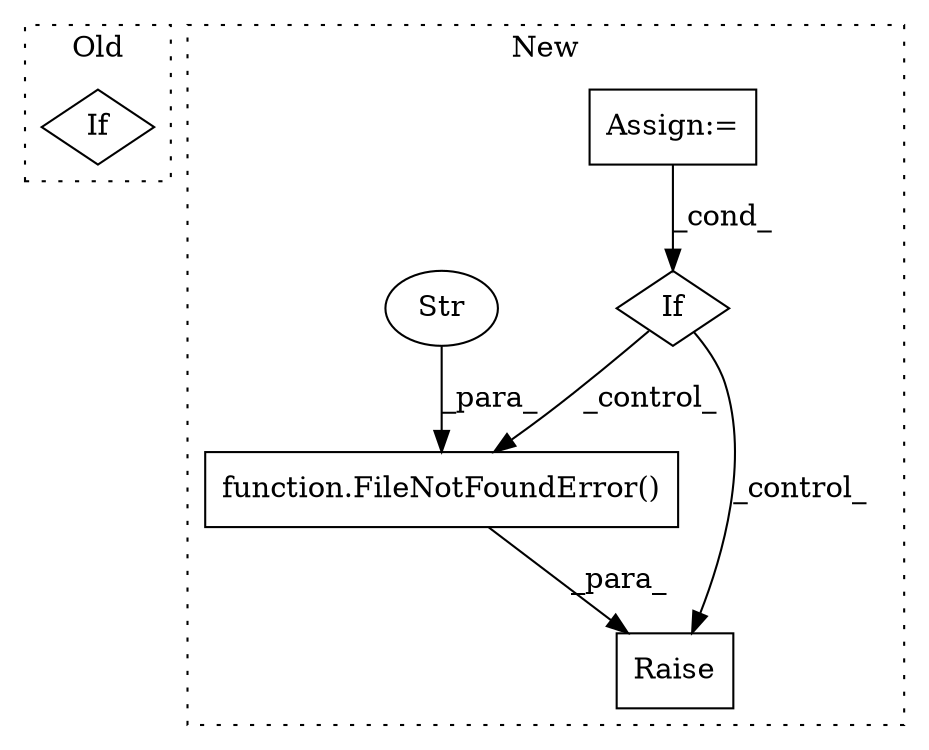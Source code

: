 digraph G {
subgraph cluster0 {
1 [label="If" a="96" s="1636" l="3" shape="diamond"];
label = "Old";
style="dotted";
}
subgraph cluster1 {
2 [label="function.FileNotFoundError()" a="75" s="1700,1767" l="18,1" shape="box"];
3 [label="Raise" a="91" s="1694" l="6" shape="box"];
4 [label="Assign:=" a="68" s="1516" l="3" shape="box"];
5 [label="Str" a="66" s="1718" l="49" shape="ellipse"];
6 [label="If" a="96" s="1661" l="3" shape="diamond"];
label = "New";
style="dotted";
}
2 -> 3 [label="_para_"];
4 -> 6 [label="_cond_"];
5 -> 2 [label="_para_"];
6 -> 2 [label="_control_"];
6 -> 3 [label="_control_"];
}